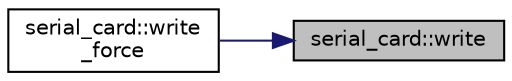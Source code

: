 digraph "serial_card::write"
{
 // LATEX_PDF_SIZE
  edge [fontname="Helvetica",fontsize="10",labelfontname="Helvetica",labelfontsize="10"];
  node [fontname="Helvetica",fontsize="10",shape=record];
  rankdir="RL";
  Node1 [label="serial_card::write",height=0.2,width=0.4,color="black", fillcolor="grey75", style="filled", fontcolor="black",tooltip="Write a byte to the serial registers."];
  Node1 -> Node2 [dir="back",color="midnightblue",fontsize="10",style="solid",fontname="Helvetica"];
  Node2 [label="serial_card::write\l_force",height=0.2,width=0.4,color="black", fillcolor="white", style="filled",URL="$classserial__card.html#a692446f7540c8ae4601737bdf2833ebf",tooltip="Write a byte to the card regardless of write lock."];
}
